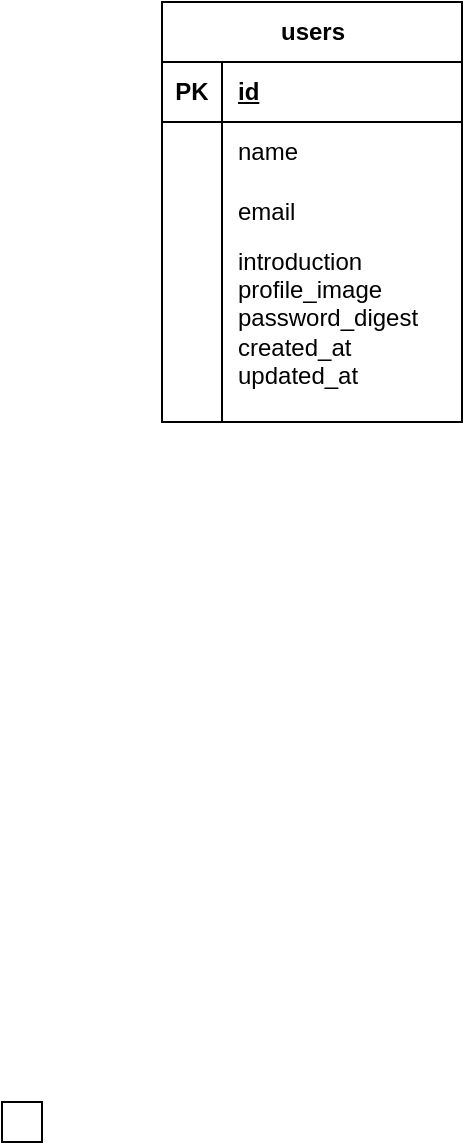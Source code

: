 <mxfile version="24.3.1" type="github">
  <diagram id="R2lEEEUBdFMjLlhIrx00" name="Page-1">
    <mxGraphModel dx="2284" dy="732" grid="1" gridSize="10" guides="1" tooltips="1" connect="1" arrows="1" fold="1" page="1" pageScale="1" pageWidth="850" pageHeight="1100" math="0" shadow="0" extFonts="Permanent Marker^https://fonts.googleapis.com/css?family=Permanent+Marker">
      <root>
        <mxCell id="0" />
        <mxCell id="1" parent="0" />
        <mxCell id="ho4G1J_i6w1NtwA7YtIP-1" value="" style="whiteSpace=wrap;html=1;aspect=fixed;direction=west;" vertex="1" parent="1">
          <mxGeometry x="-120" y="570" width="20" height="20" as="geometry" />
        </mxCell>
        <mxCell id="ho4G1J_i6w1NtwA7YtIP-8" value="users" style="shape=table;startSize=30;container=1;collapsible=1;childLayout=tableLayout;fixedRows=1;rowLines=0;fontStyle=1;align=center;resizeLast=1;html=1;" vertex="1" parent="1">
          <mxGeometry x="-40" y="20" width="150" height="210" as="geometry" />
        </mxCell>
        <mxCell id="ho4G1J_i6w1NtwA7YtIP-9" value="" style="shape=tableRow;horizontal=0;startSize=0;swimlaneHead=0;swimlaneBody=0;fillColor=none;collapsible=0;dropTarget=0;points=[[0,0.5],[1,0.5]];portConstraint=eastwest;top=0;left=0;right=0;bottom=1;" vertex="1" parent="ho4G1J_i6w1NtwA7YtIP-8">
          <mxGeometry y="30" width="150" height="30" as="geometry" />
        </mxCell>
        <mxCell id="ho4G1J_i6w1NtwA7YtIP-10" value="PK" style="shape=partialRectangle;connectable=0;fillColor=none;top=0;left=0;bottom=0;right=0;fontStyle=1;overflow=hidden;whiteSpace=wrap;html=1;" vertex="1" parent="ho4G1J_i6w1NtwA7YtIP-9">
          <mxGeometry width="30" height="30" as="geometry">
            <mxRectangle width="30" height="30" as="alternateBounds" />
          </mxGeometry>
        </mxCell>
        <mxCell id="ho4G1J_i6w1NtwA7YtIP-11" value="id" style="shape=partialRectangle;connectable=0;fillColor=none;top=0;left=0;bottom=0;right=0;align=left;spacingLeft=6;fontStyle=5;overflow=hidden;whiteSpace=wrap;html=1;" vertex="1" parent="ho4G1J_i6w1NtwA7YtIP-9">
          <mxGeometry x="30" width="120" height="30" as="geometry">
            <mxRectangle width="120" height="30" as="alternateBounds" />
          </mxGeometry>
        </mxCell>
        <mxCell id="ho4G1J_i6w1NtwA7YtIP-12" value="" style="shape=tableRow;horizontal=0;startSize=0;swimlaneHead=0;swimlaneBody=0;fillColor=none;collapsible=0;dropTarget=0;points=[[0,0.5],[1,0.5]];portConstraint=eastwest;top=0;left=0;right=0;bottom=0;" vertex="1" parent="ho4G1J_i6w1NtwA7YtIP-8">
          <mxGeometry y="60" width="150" height="30" as="geometry" />
        </mxCell>
        <mxCell id="ho4G1J_i6w1NtwA7YtIP-13" value="" style="shape=partialRectangle;connectable=0;fillColor=none;top=0;left=0;bottom=0;right=0;editable=1;overflow=hidden;whiteSpace=wrap;html=1;" vertex="1" parent="ho4G1J_i6w1NtwA7YtIP-12">
          <mxGeometry width="30" height="30" as="geometry">
            <mxRectangle width="30" height="30" as="alternateBounds" />
          </mxGeometry>
        </mxCell>
        <mxCell id="ho4G1J_i6w1NtwA7YtIP-14" value="name" style="shape=partialRectangle;connectable=0;fillColor=none;top=0;left=0;bottom=0;right=0;align=left;spacingLeft=6;overflow=hidden;whiteSpace=wrap;html=1;" vertex="1" parent="ho4G1J_i6w1NtwA7YtIP-12">
          <mxGeometry x="30" width="120" height="30" as="geometry">
            <mxRectangle width="120" height="30" as="alternateBounds" />
          </mxGeometry>
        </mxCell>
        <mxCell id="ho4G1J_i6w1NtwA7YtIP-15" value="" style="shape=tableRow;horizontal=0;startSize=0;swimlaneHead=0;swimlaneBody=0;fillColor=none;collapsible=0;dropTarget=0;points=[[0,0.5],[1,0.5]];portConstraint=eastwest;top=0;left=0;right=0;bottom=0;" vertex="1" parent="ho4G1J_i6w1NtwA7YtIP-8">
          <mxGeometry y="90" width="150" height="30" as="geometry" />
        </mxCell>
        <mxCell id="ho4G1J_i6w1NtwA7YtIP-16" value="" style="shape=partialRectangle;connectable=0;fillColor=none;top=0;left=0;bottom=0;right=0;editable=1;overflow=hidden;whiteSpace=wrap;html=1;" vertex="1" parent="ho4G1J_i6w1NtwA7YtIP-15">
          <mxGeometry width="30" height="30" as="geometry">
            <mxRectangle width="30" height="30" as="alternateBounds" />
          </mxGeometry>
        </mxCell>
        <mxCell id="ho4G1J_i6w1NtwA7YtIP-17" value="email" style="shape=partialRectangle;connectable=0;fillColor=none;top=0;left=0;bottom=0;right=0;align=left;spacingLeft=6;overflow=hidden;whiteSpace=wrap;html=1;" vertex="1" parent="ho4G1J_i6w1NtwA7YtIP-15">
          <mxGeometry x="30" width="120" height="30" as="geometry">
            <mxRectangle width="120" height="30" as="alternateBounds" />
          </mxGeometry>
        </mxCell>
        <mxCell id="ho4G1J_i6w1NtwA7YtIP-18" value="" style="shape=tableRow;horizontal=0;startSize=0;swimlaneHead=0;swimlaneBody=0;fillColor=none;collapsible=0;dropTarget=0;points=[[0,0.5],[1,0.5]];portConstraint=eastwest;top=0;left=0;right=0;bottom=0;" vertex="1" parent="ho4G1J_i6w1NtwA7YtIP-8">
          <mxGeometry y="120" width="150" height="90" as="geometry" />
        </mxCell>
        <mxCell id="ho4G1J_i6w1NtwA7YtIP-19" value="" style="shape=partialRectangle;connectable=0;fillColor=none;top=0;left=0;bottom=0;right=0;editable=1;overflow=hidden;whiteSpace=wrap;html=1;" vertex="1" parent="ho4G1J_i6w1NtwA7YtIP-18">
          <mxGeometry width="30" height="90" as="geometry">
            <mxRectangle width="30" height="90" as="alternateBounds" />
          </mxGeometry>
        </mxCell>
        <mxCell id="ho4G1J_i6w1NtwA7YtIP-20" value="introduction&lt;div&gt;profile_image&lt;/div&gt;&lt;div&gt;password_digest&lt;/div&gt;&lt;div&gt;created_at&lt;/div&gt;&lt;div&gt;updated_at&lt;/div&gt;&lt;div&gt;&lt;br&gt;&lt;/div&gt;" style="shape=partialRectangle;connectable=0;fillColor=none;top=0;left=0;bottom=0;right=0;align=left;spacingLeft=6;overflow=hidden;whiteSpace=wrap;html=1;" vertex="1" parent="ho4G1J_i6w1NtwA7YtIP-18">
          <mxGeometry x="30" width="120" height="90" as="geometry">
            <mxRectangle width="120" height="90" as="alternateBounds" />
          </mxGeometry>
        </mxCell>
      </root>
    </mxGraphModel>
  </diagram>
</mxfile>
